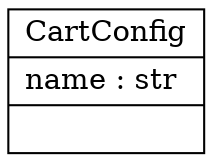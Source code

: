 digraph "classes" {
charset="utf-8"
rankdir=BT
"0" [label="{CartConfig|name : str\l|}", shape="record"];
}
